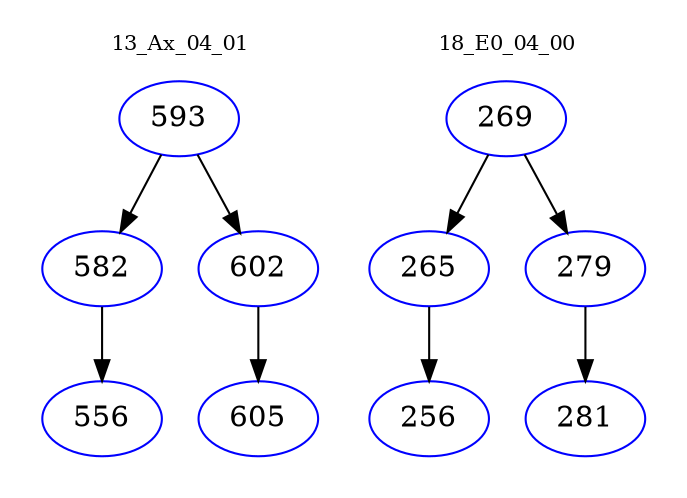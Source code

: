 digraph{
subgraph cluster_0 {
color = white
label = "13_Ax_04_01";
fontsize=10;
T0_593 [label="593", color="blue"]
T0_593 -> T0_582 [color="black"]
T0_582 [label="582", color="blue"]
T0_582 -> T0_556 [color="black"]
T0_556 [label="556", color="blue"]
T0_593 -> T0_602 [color="black"]
T0_602 [label="602", color="blue"]
T0_602 -> T0_605 [color="black"]
T0_605 [label="605", color="blue"]
}
subgraph cluster_1 {
color = white
label = "18_E0_04_00";
fontsize=10;
T1_269 [label="269", color="blue"]
T1_269 -> T1_265 [color="black"]
T1_265 [label="265", color="blue"]
T1_265 -> T1_256 [color="black"]
T1_256 [label="256", color="blue"]
T1_269 -> T1_279 [color="black"]
T1_279 [label="279", color="blue"]
T1_279 -> T1_281 [color="black"]
T1_281 [label="281", color="blue"]
}
}
